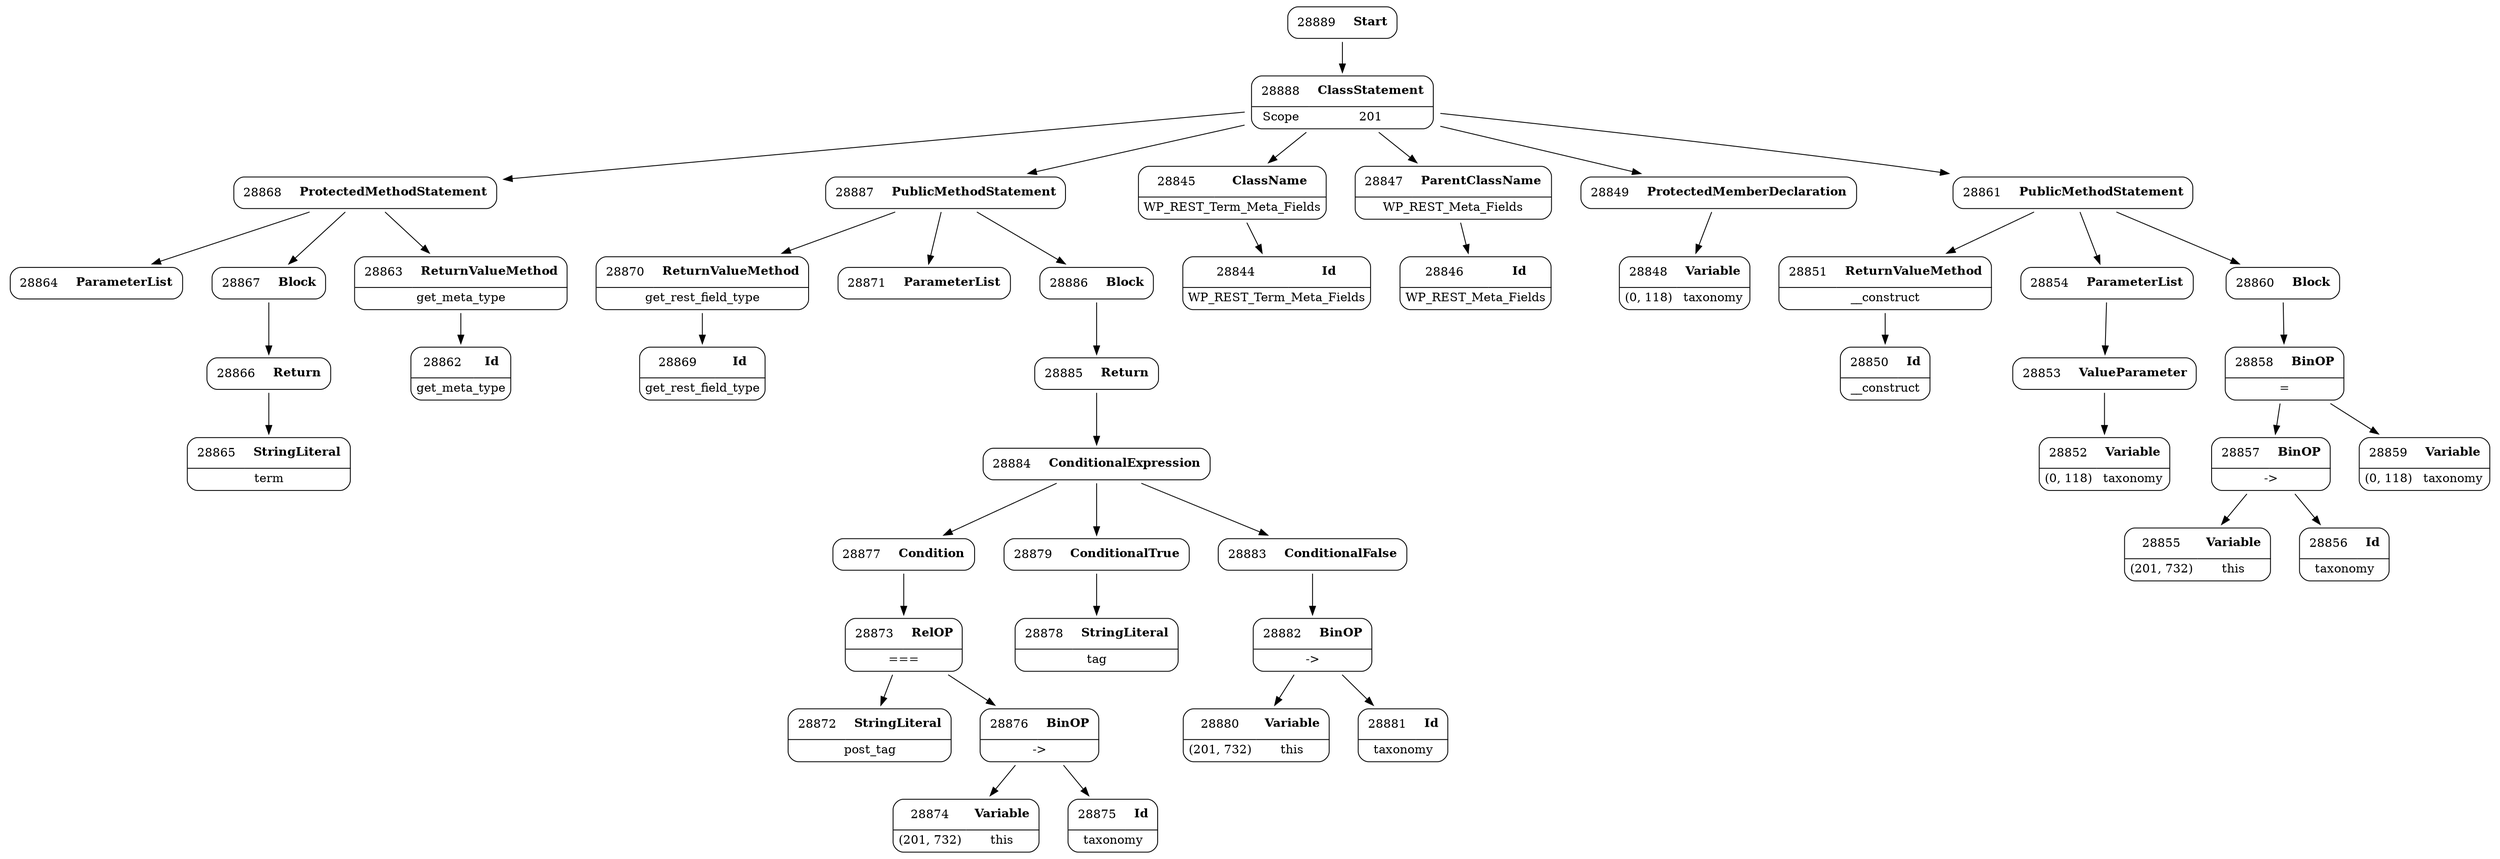 digraph ast {
node [shape=none];
28864 [label=<<TABLE border='1' cellspacing='0' cellpadding='10' style='rounded' ><TR><TD border='0'>28864</TD><TD border='0'><B>ParameterList</B></TD></TR></TABLE>>];
28865 [label=<<TABLE border='1' cellspacing='0' cellpadding='10' style='rounded' ><TR><TD border='0'>28865</TD><TD border='0'><B>StringLiteral</B></TD></TR><HR/><TR><TD border='0' cellpadding='5' colspan='2'>term</TD></TR></TABLE>>];
28866 [label=<<TABLE border='1' cellspacing='0' cellpadding='10' style='rounded' ><TR><TD border='0'>28866</TD><TD border='0'><B>Return</B></TD></TR></TABLE>>];
28866 -> 28865 [weight=2];
28867 [label=<<TABLE border='1' cellspacing='0' cellpadding='10' style='rounded' ><TR><TD border='0'>28867</TD><TD border='0'><B>Block</B></TD></TR></TABLE>>];
28867 -> 28866 [weight=2];
28868 [label=<<TABLE border='1' cellspacing='0' cellpadding='10' style='rounded' ><TR><TD border='0'>28868</TD><TD border='0'><B>ProtectedMethodStatement</B></TD></TR></TABLE>>];
28868 -> 28863 [weight=2];
28868 -> 28864 [weight=2];
28868 -> 28867 [weight=2];
28869 [label=<<TABLE border='1' cellspacing='0' cellpadding='10' style='rounded' ><TR><TD border='0'>28869</TD><TD border='0'><B>Id</B></TD></TR><HR/><TR><TD border='0' cellpadding='5' colspan='2'>get_rest_field_type</TD></TR></TABLE>>];
28870 [label=<<TABLE border='1' cellspacing='0' cellpadding='10' style='rounded' ><TR><TD border='0'>28870</TD><TD border='0'><B>ReturnValueMethod</B></TD></TR><HR/><TR><TD border='0' cellpadding='5' colspan='2'>get_rest_field_type</TD></TR></TABLE>>];
28870 -> 28869 [weight=2];
28871 [label=<<TABLE border='1' cellspacing='0' cellpadding='10' style='rounded' ><TR><TD border='0'>28871</TD><TD border='0'><B>ParameterList</B></TD></TR></TABLE>>];
28872 [label=<<TABLE border='1' cellspacing='0' cellpadding='10' style='rounded' ><TR><TD border='0'>28872</TD><TD border='0'><B>StringLiteral</B></TD></TR><HR/><TR><TD border='0' cellpadding='5' colspan='2'>post_tag</TD></TR></TABLE>>];
28873 [label=<<TABLE border='1' cellspacing='0' cellpadding='10' style='rounded' ><TR><TD border='0'>28873</TD><TD border='0'><B>RelOP</B></TD></TR><HR/><TR><TD border='0' cellpadding='5' colspan='2'>===</TD></TR></TABLE>>];
28873 -> 28872 [weight=2];
28873 -> 28876 [weight=2];
28874 [label=<<TABLE border='1' cellspacing='0' cellpadding='10' style='rounded' ><TR><TD border='0'>28874</TD><TD border='0'><B>Variable</B></TD></TR><HR/><TR><TD border='0' cellpadding='5'>(201, 732)</TD><TD border='0' cellpadding='5'>this</TD></TR></TABLE>>];
28875 [label=<<TABLE border='1' cellspacing='0' cellpadding='10' style='rounded' ><TR><TD border='0'>28875</TD><TD border='0'><B>Id</B></TD></TR><HR/><TR><TD border='0' cellpadding='5' colspan='2'>taxonomy</TD></TR></TABLE>>];
28876 [label=<<TABLE border='1' cellspacing='0' cellpadding='10' style='rounded' ><TR><TD border='0'>28876</TD><TD border='0'><B>BinOP</B></TD></TR><HR/><TR><TD border='0' cellpadding='5' colspan='2'>-&gt;</TD></TR></TABLE>>];
28876 -> 28874 [weight=2];
28876 -> 28875 [weight=2];
28877 [label=<<TABLE border='1' cellspacing='0' cellpadding='10' style='rounded' ><TR><TD border='0'>28877</TD><TD border='0'><B>Condition</B></TD></TR></TABLE>>];
28877 -> 28873 [weight=2];
28878 [label=<<TABLE border='1' cellspacing='0' cellpadding='10' style='rounded' ><TR><TD border='0'>28878</TD><TD border='0'><B>StringLiteral</B></TD></TR><HR/><TR><TD border='0' cellpadding='5' colspan='2'>tag</TD></TR></TABLE>>];
28879 [label=<<TABLE border='1' cellspacing='0' cellpadding='10' style='rounded' ><TR><TD border='0'>28879</TD><TD border='0'><B>ConditionalTrue</B></TD></TR></TABLE>>];
28879 -> 28878 [weight=2];
28880 [label=<<TABLE border='1' cellspacing='0' cellpadding='10' style='rounded' ><TR><TD border='0'>28880</TD><TD border='0'><B>Variable</B></TD></TR><HR/><TR><TD border='0' cellpadding='5'>(201, 732)</TD><TD border='0' cellpadding='5'>this</TD></TR></TABLE>>];
28881 [label=<<TABLE border='1' cellspacing='0' cellpadding='10' style='rounded' ><TR><TD border='0'>28881</TD><TD border='0'><B>Id</B></TD></TR><HR/><TR><TD border='0' cellpadding='5' colspan='2'>taxonomy</TD></TR></TABLE>>];
28882 [label=<<TABLE border='1' cellspacing='0' cellpadding='10' style='rounded' ><TR><TD border='0'>28882</TD><TD border='0'><B>BinOP</B></TD></TR><HR/><TR><TD border='0' cellpadding='5' colspan='2'>-&gt;</TD></TR></TABLE>>];
28882 -> 28880 [weight=2];
28882 -> 28881 [weight=2];
28883 [label=<<TABLE border='1' cellspacing='0' cellpadding='10' style='rounded' ><TR><TD border='0'>28883</TD><TD border='0'><B>ConditionalFalse</B></TD></TR></TABLE>>];
28883 -> 28882 [weight=2];
28884 [label=<<TABLE border='1' cellspacing='0' cellpadding='10' style='rounded' ><TR><TD border='0'>28884</TD><TD border='0'><B>ConditionalExpression</B></TD></TR></TABLE>>];
28884 -> 28877 [weight=2];
28884 -> 28879 [weight=2];
28884 -> 28883 [weight=2];
28885 [label=<<TABLE border='1' cellspacing='0' cellpadding='10' style='rounded' ><TR><TD border='0'>28885</TD><TD border='0'><B>Return</B></TD></TR></TABLE>>];
28885 -> 28884 [weight=2];
28886 [label=<<TABLE border='1' cellspacing='0' cellpadding='10' style='rounded' ><TR><TD border='0'>28886</TD><TD border='0'><B>Block</B></TD></TR></TABLE>>];
28886 -> 28885 [weight=2];
28887 [label=<<TABLE border='1' cellspacing='0' cellpadding='10' style='rounded' ><TR><TD border='0'>28887</TD><TD border='0'><B>PublicMethodStatement</B></TD></TR></TABLE>>];
28887 -> 28870 [weight=2];
28887 -> 28871 [weight=2];
28887 -> 28886 [weight=2];
28888 [label=<<TABLE border='1' cellspacing='0' cellpadding='10' style='rounded' ><TR><TD border='0'>28888</TD><TD border='0'><B>ClassStatement</B></TD></TR><HR/><TR><TD border='0' cellpadding='5'>Scope</TD><TD border='0' cellpadding='5'>201</TD></TR></TABLE>>];
28888 -> 28845 [weight=2];
28888 -> 28847 [weight=2];
28888 -> 28849 [weight=2];
28888 -> 28861 [weight=2];
28888 -> 28868 [weight=2];
28888 -> 28887 [weight=2];
28889 [label=<<TABLE border='1' cellspacing='0' cellpadding='10' style='rounded' ><TR><TD border='0'>28889</TD><TD border='0'><B>Start</B></TD></TR></TABLE>>];
28889 -> 28888 [weight=2];
28844 [label=<<TABLE border='1' cellspacing='0' cellpadding='10' style='rounded' ><TR><TD border='0'>28844</TD><TD border='0'><B>Id</B></TD></TR><HR/><TR><TD border='0' cellpadding='5' colspan='2'>WP_REST_Term_Meta_Fields</TD></TR></TABLE>>];
28845 [label=<<TABLE border='1' cellspacing='0' cellpadding='10' style='rounded' ><TR><TD border='0'>28845</TD><TD border='0'><B>ClassName</B></TD></TR><HR/><TR><TD border='0' cellpadding='5' colspan='2'>WP_REST_Term_Meta_Fields</TD></TR></TABLE>>];
28845 -> 28844 [weight=2];
28846 [label=<<TABLE border='1' cellspacing='0' cellpadding='10' style='rounded' ><TR><TD border='0'>28846</TD><TD border='0'><B>Id</B></TD></TR><HR/><TR><TD border='0' cellpadding='5' colspan='2'>WP_REST_Meta_Fields</TD></TR></TABLE>>];
28847 [label=<<TABLE border='1' cellspacing='0' cellpadding='10' style='rounded' ><TR><TD border='0'>28847</TD><TD border='0'><B>ParentClassName</B></TD></TR><HR/><TR><TD border='0' cellpadding='5' colspan='2'>WP_REST_Meta_Fields</TD></TR></TABLE>>];
28847 -> 28846 [weight=2];
28848 [label=<<TABLE border='1' cellspacing='0' cellpadding='10' style='rounded' ><TR><TD border='0'>28848</TD><TD border='0'><B>Variable</B></TD></TR><HR/><TR><TD border='0' cellpadding='5'>(0, 118)</TD><TD border='0' cellpadding='5'>taxonomy</TD></TR></TABLE>>];
28849 [label=<<TABLE border='1' cellspacing='0' cellpadding='10' style='rounded' ><TR><TD border='0'>28849</TD><TD border='0'><B>ProtectedMemberDeclaration</B></TD></TR></TABLE>>];
28849 -> 28848 [weight=2];
28850 [label=<<TABLE border='1' cellspacing='0' cellpadding='10' style='rounded' ><TR><TD border='0'>28850</TD><TD border='0'><B>Id</B></TD></TR><HR/><TR><TD border='0' cellpadding='5' colspan='2'>__construct</TD></TR></TABLE>>];
28851 [label=<<TABLE border='1' cellspacing='0' cellpadding='10' style='rounded' ><TR><TD border='0'>28851</TD><TD border='0'><B>ReturnValueMethod</B></TD></TR><HR/><TR><TD border='0' cellpadding='5' colspan='2'>__construct</TD></TR></TABLE>>];
28851 -> 28850 [weight=2];
28852 [label=<<TABLE border='1' cellspacing='0' cellpadding='10' style='rounded' ><TR><TD border='0'>28852</TD><TD border='0'><B>Variable</B></TD></TR><HR/><TR><TD border='0' cellpadding='5'>(0, 118)</TD><TD border='0' cellpadding='5'>taxonomy</TD></TR></TABLE>>];
28853 [label=<<TABLE border='1' cellspacing='0' cellpadding='10' style='rounded' ><TR><TD border='0'>28853</TD><TD border='0'><B>ValueParameter</B></TD></TR></TABLE>>];
28853 -> 28852 [weight=2];
28854 [label=<<TABLE border='1' cellspacing='0' cellpadding='10' style='rounded' ><TR><TD border='0'>28854</TD><TD border='0'><B>ParameterList</B></TD></TR></TABLE>>];
28854 -> 28853 [weight=2];
28855 [label=<<TABLE border='1' cellspacing='0' cellpadding='10' style='rounded' ><TR><TD border='0'>28855</TD><TD border='0'><B>Variable</B></TD></TR><HR/><TR><TD border='0' cellpadding='5'>(201, 732)</TD><TD border='0' cellpadding='5'>this</TD></TR></TABLE>>];
28856 [label=<<TABLE border='1' cellspacing='0' cellpadding='10' style='rounded' ><TR><TD border='0'>28856</TD><TD border='0'><B>Id</B></TD></TR><HR/><TR><TD border='0' cellpadding='5' colspan='2'>taxonomy</TD></TR></TABLE>>];
28857 [label=<<TABLE border='1' cellspacing='0' cellpadding='10' style='rounded' ><TR><TD border='0'>28857</TD><TD border='0'><B>BinOP</B></TD></TR><HR/><TR><TD border='0' cellpadding='5' colspan='2'>-&gt;</TD></TR></TABLE>>];
28857 -> 28855 [weight=2];
28857 -> 28856 [weight=2];
28858 [label=<<TABLE border='1' cellspacing='0' cellpadding='10' style='rounded' ><TR><TD border='0'>28858</TD><TD border='0'><B>BinOP</B></TD></TR><HR/><TR><TD border='0' cellpadding='5' colspan='2'>=</TD></TR></TABLE>>];
28858 -> 28857 [weight=2];
28858 -> 28859 [weight=2];
28859 [label=<<TABLE border='1' cellspacing='0' cellpadding='10' style='rounded' ><TR><TD border='0'>28859</TD><TD border='0'><B>Variable</B></TD></TR><HR/><TR><TD border='0' cellpadding='5'>(0, 118)</TD><TD border='0' cellpadding='5'>taxonomy</TD></TR></TABLE>>];
28860 [label=<<TABLE border='1' cellspacing='0' cellpadding='10' style='rounded' ><TR><TD border='0'>28860</TD><TD border='0'><B>Block</B></TD></TR></TABLE>>];
28860 -> 28858 [weight=2];
28861 [label=<<TABLE border='1' cellspacing='0' cellpadding='10' style='rounded' ><TR><TD border='0'>28861</TD><TD border='0'><B>PublicMethodStatement</B></TD></TR></TABLE>>];
28861 -> 28851 [weight=2];
28861 -> 28854 [weight=2];
28861 -> 28860 [weight=2];
28862 [label=<<TABLE border='1' cellspacing='0' cellpadding='10' style='rounded' ><TR><TD border='0'>28862</TD><TD border='0'><B>Id</B></TD></TR><HR/><TR><TD border='0' cellpadding='5' colspan='2'>get_meta_type</TD></TR></TABLE>>];
28863 [label=<<TABLE border='1' cellspacing='0' cellpadding='10' style='rounded' ><TR><TD border='0'>28863</TD><TD border='0'><B>ReturnValueMethod</B></TD></TR><HR/><TR><TD border='0' cellpadding='5' colspan='2'>get_meta_type</TD></TR></TABLE>>];
28863 -> 28862 [weight=2];
}
